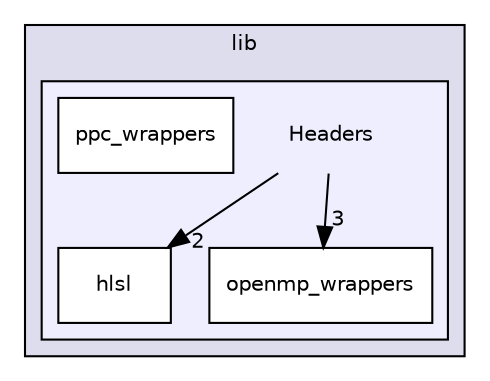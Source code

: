 digraph "lib/Headers" {
  bgcolor=transparent;
  compound=true
  node [ fontsize="10", fontname="Helvetica"];
  edge [ labelfontsize="10", labelfontname="Helvetica"];
  subgraph clusterdir_97aefd0d527b934f1d99a682da8fe6a9 {
    graph [ bgcolor="#ddddee", pencolor="black", label="lib" fontname="Helvetica", fontsize="10", URL="dir_97aefd0d527b934f1d99a682da8fe6a9.html"]
  subgraph clusterdir_32af269ab941e393bd1c05d50cd12728 {
    graph [ bgcolor="#eeeeff", pencolor="black", label="" URL="dir_32af269ab941e393bd1c05d50cd12728.html"];
    dir_32af269ab941e393bd1c05d50cd12728 [shape=plaintext label="Headers"];
    dir_e6bb221d50ded9f8b94513f3e3d0a184 [shape=box label="hlsl" color="black" fillcolor="white" style="filled" URL="dir_e6bb221d50ded9f8b94513f3e3d0a184.html"];
    dir_2bb5fb846478fcb20b55baa11328c371 [shape=box label="openmp_wrappers" color="black" fillcolor="white" style="filled" URL="dir_2bb5fb846478fcb20b55baa11328c371.html"];
    dir_93d8cf214b89207ba9b5e16f97186a19 [shape=box label="ppc_wrappers" color="black" fillcolor="white" style="filled" URL="dir_93d8cf214b89207ba9b5e16f97186a19.html"];
  }
  }
  dir_32af269ab941e393bd1c05d50cd12728->dir_2bb5fb846478fcb20b55baa11328c371 [headlabel="3", labeldistance=1.5 headhref="dir_000046_000114.html"];
  dir_32af269ab941e393bd1c05d50cd12728->dir_e6bb221d50ded9f8b94513f3e3d0a184 [headlabel="2", labeldistance=1.5 headhref="dir_000046_000113.html"];
}
